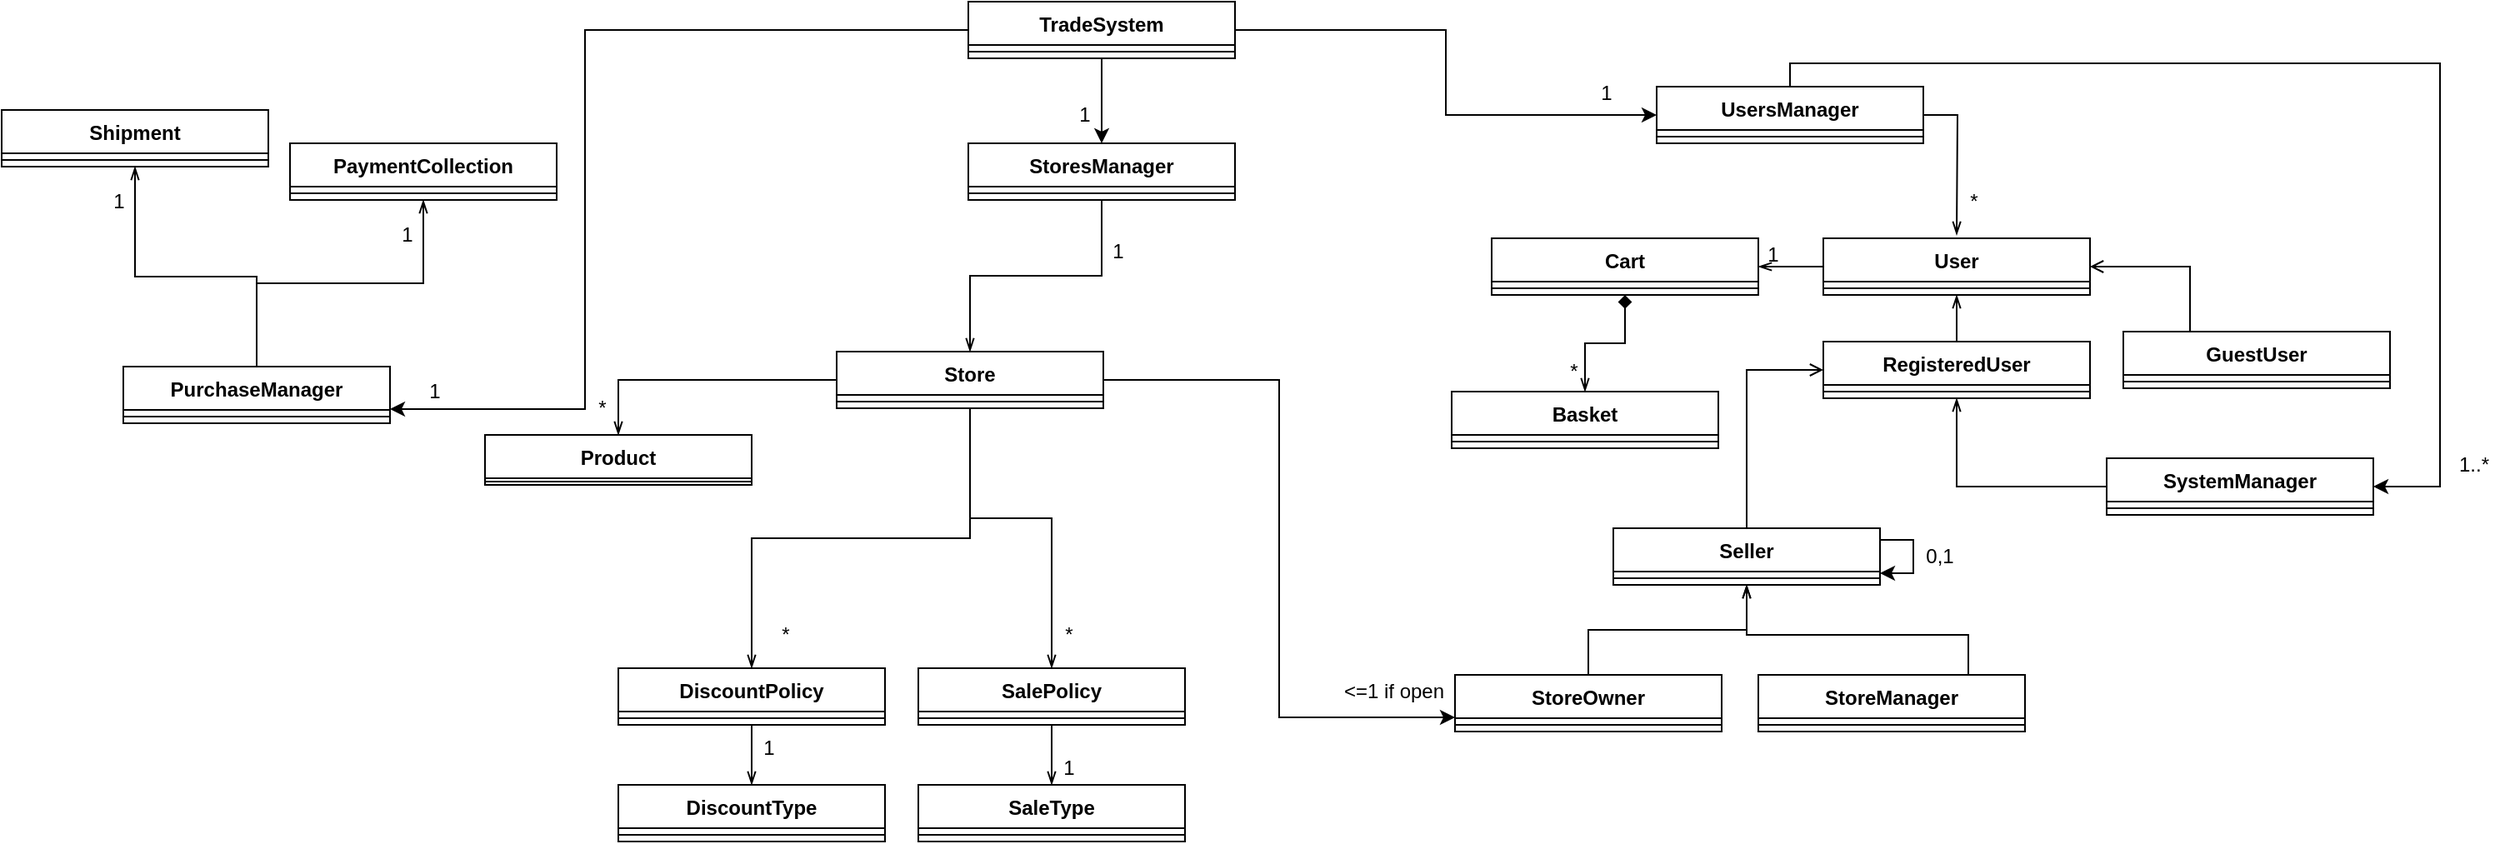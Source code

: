 <mxfile version="12.8.9" type="google" pages="2"><diagram id="yULxG1naRKA5_CnkjLKw" name="Page-2"><mxGraphModel dx="1038" dy="553" grid="1" gridSize="10" guides="1" tooltips="1" connect="1" arrows="1" fold="1" page="1" pageScale="1" pageWidth="827" pageHeight="1169" math="0" shadow="0"><root><mxCell id="7bb5pa1rAaQVlxncGZlh-0"/><mxCell id="7bb5pa1rAaQVlxncGZlh-1" parent="7bb5pa1rAaQVlxncGZlh-0"/><mxCell id="OnKnC3MgNHMmZXAnB0yc-1" style="edgeStyle=orthogonalEdgeStyle;rounded=0;orthogonalLoop=1;jettySize=auto;html=1;exitX=0.5;exitY=0;exitDx=0;exitDy=0;entryX=0.5;entryY=1;entryDx=0;entryDy=0;endArrow=openThin;endFill=0;" parent="7bb5pa1rAaQVlxncGZlh-1" source="OnKnC3MgNHMmZXAnB0yc-22" target="OnKnC3MgNHMmZXAnB0yc-24" edge="1"><mxGeometry relative="1" as="geometry"/></mxCell><mxCell id="OnKnC3MgNHMmZXAnB0yc-2" style="edgeStyle=orthogonalEdgeStyle;rounded=0;orthogonalLoop=1;jettySize=auto;html=1;endArrow=openThin;endFill=0;strokeColor=#000000;" parent="7bb5pa1rAaQVlxncGZlh-1" source="OnKnC3MgNHMmZXAnB0yc-24" target="OnKnC3MgNHMmZXAnB0yc-38" edge="1"><mxGeometry relative="1" as="geometry"/></mxCell><mxCell id="OnKnC3MgNHMmZXAnB0yc-3" style="edgeStyle=orthogonalEdgeStyle;rounded=0;orthogonalLoop=1;jettySize=auto;html=1;endArrow=open;endFill=0;strokeColor=#000000;entryX=1;entryY=0.5;entryDx=0;entryDy=0;" parent="7bb5pa1rAaQVlxncGZlh-1" source="OnKnC3MgNHMmZXAnB0yc-36" target="OnKnC3MgNHMmZXAnB0yc-24" edge="1"><mxGeometry relative="1" as="geometry"><mxPoint x="1343" y="190" as="targetPoint"/><Array as="points"><mxPoint x="1323" y="189"/></Array></mxGeometry></mxCell><mxCell id="OnKnC3MgNHMmZXAnB0yc-4" style="edgeStyle=orthogonalEdgeStyle;rounded=0;orthogonalLoop=1;jettySize=auto;html=1;endArrow=openThin;endFill=0;entryX=0.5;entryY=1;entryDx=0;entryDy=0;" parent="7bb5pa1rAaQVlxncGZlh-1" source="OnKnC3MgNHMmZXAnB0yc-26" target="OnKnC3MgNHMmZXAnB0yc-22" edge="1"><mxGeometry relative="1" as="geometry"><mxPoint x="993" y="270" as="sourcePoint"/><mxPoint x="993" y="212" as="targetPoint"/></mxGeometry></mxCell><mxCell id="OnKnC3MgNHMmZXAnB0yc-5" style="edgeStyle=orthogonalEdgeStyle;rounded=0;orthogonalLoop=1;jettySize=auto;html=1;entryX=1;entryY=0.5;entryDx=0;entryDy=0;endArrow=blockThin;endFill=0;strokeColor=#FFFFFF;" parent="7bb5pa1rAaQVlxncGZlh-1" source="OnKnC3MgNHMmZXAnB0yc-30" target="OnKnC3MgNHMmZXAnB0yc-42" edge="1"><mxGeometry relative="1" as="geometry"/></mxCell><mxCell id="OnKnC3MgNHMmZXAnB0yc-7" style="edgeStyle=orthogonalEdgeStyle;rounded=0;orthogonalLoop=1;jettySize=auto;html=1;endArrow=openThin;endFill=0;strokeColor=#000000;exitX=0.5;exitY=1;exitDx=0;exitDy=0;" parent="7bb5pa1rAaQVlxncGZlh-1" source="OnKnC3MgNHMmZXAnB0yc-42" target="OnKnC3MgNHMmZXAnB0yc-48" edge="1"><mxGeometry relative="1" as="geometry"/></mxCell><mxCell id="OnKnC3MgNHMmZXAnB0yc-8" style="edgeStyle=orthogonalEdgeStyle;rounded=0;orthogonalLoop=1;jettySize=auto;html=1;entryX=0;entryY=0.5;entryDx=0;entryDy=0;endArrow=open;endFill=0;strokeColor=#000000;" parent="7bb5pa1rAaQVlxncGZlh-1" source="OnKnC3MgNHMmZXAnB0yc-30" target="OnKnC3MgNHMmZXAnB0yc-22" edge="1"><mxGeometry relative="1" as="geometry"/></mxCell><mxCell id="OnKnC3MgNHMmZXAnB0yc-11" value="" style="edgeStyle=orthogonalEdgeStyle;rounded=0;orthogonalLoop=1;jettySize=auto;html=1;endArrow=openThin;endFill=0;strokeColor=#000000;startArrow=diamond;startFill=1;" parent="7bb5pa1rAaQVlxncGZlh-1" source="OnKnC3MgNHMmZXAnB0yc-38" target="OnKnC3MgNHMmZXAnB0yc-40" edge="1"><mxGeometry relative="1" as="geometry"/></mxCell><mxCell id="OnKnC3MgNHMmZXAnB0yc-14" style="edgeStyle=orthogonalEdgeStyle;rounded=0;orthogonalLoop=1;jettySize=auto;html=1;startArrow=none;startFill=0;endArrow=openThin;endFill=0;strokeColor=#000000;" parent="7bb5pa1rAaQVlxncGZlh-1" source="OnKnC3MgNHMmZXAnB0yc-42" target="OnKnC3MgNHMmZXAnB0yc-46" edge="1"><mxGeometry relative="1" as="geometry"><mxPoint x="401" y="274" as="sourcePoint"/></mxGeometry></mxCell><mxCell id="OnKnC3MgNHMmZXAnB0yc-15" style="edgeStyle=orthogonalEdgeStyle;rounded=0;orthogonalLoop=1;jettySize=auto;html=1;startArrow=none;startFill=0;endArrow=openThin;endFill=0;strokeColor=#000000;entryX=0.5;entryY=0;entryDx=0;entryDy=0;" parent="7bb5pa1rAaQVlxncGZlh-1" source="OnKnC3MgNHMmZXAnB0yc-42" target="OnKnC3MgNHMmZXAnB0yc-50" edge="1"><mxGeometry relative="1" as="geometry"><Array as="points"><mxPoint x="591" y="340"/><mxPoint x="640" y="340"/></Array></mxGeometry></mxCell><mxCell id="OnKnC3MgNHMmZXAnB0yc-16" style="edgeStyle=orthogonalEdgeStyle;rounded=0;orthogonalLoop=1;jettySize=auto;html=1;startArrow=none;startFill=0;endArrow=openThin;endFill=0;strokeColor=#000000;" parent="7bb5pa1rAaQVlxncGZlh-1" source="OnKnC3MgNHMmZXAnB0yc-48" target="OnKnC3MgNHMmZXAnB0yc-52" edge="1"><mxGeometry relative="1" as="geometry"/></mxCell><mxCell id="OnKnC3MgNHMmZXAnB0yc-17" style="edgeStyle=orthogonalEdgeStyle;rounded=0;orthogonalLoop=1;jettySize=auto;html=1;startArrow=none;startFill=0;endArrow=openThin;endFill=0;strokeColor=#000000;" parent="7bb5pa1rAaQVlxncGZlh-1" source="OnKnC3MgNHMmZXAnB0yc-50" target="OnKnC3MgNHMmZXAnB0yc-54" edge="1"><mxGeometry relative="1" as="geometry"/></mxCell><mxCell id="OnKnC3MgNHMmZXAnB0yc-18" style="edgeStyle=orthogonalEdgeStyle;rounded=0;orthogonalLoop=1;jettySize=auto;html=1;entryX=0.5;entryY=1;entryDx=0;entryDy=0;startArrow=none;startFill=0;endArrow=openThin;endFill=0;strokeColor=#000000;" parent="7bb5pa1rAaQVlxncGZlh-1" source="OnKnC3MgNHMmZXAnB0yc-56" target="OnKnC3MgNHMmZXAnB0yc-60" edge="1"><mxGeometry relative="1" as="geometry"><Array as="points"><mxPoint x="163" y="195"/><mxPoint x="90" y="195"/></Array></mxGeometry></mxCell><mxCell id="OnKnC3MgNHMmZXAnB0yc-19" style="edgeStyle=orthogonalEdgeStyle;rounded=0;orthogonalLoop=1;jettySize=auto;html=1;entryX=0.5;entryY=1;entryDx=0;entryDy=0;startArrow=none;startFill=0;endArrow=openThin;endFill=0;strokeColor=#000000;" parent="7bb5pa1rAaQVlxncGZlh-1" source="OnKnC3MgNHMmZXAnB0yc-56" target="OnKnC3MgNHMmZXAnB0yc-28" edge="1"><mxGeometry relative="1" as="geometry"/></mxCell><mxCell id="OnKnC3MgNHMmZXAnB0yc-67" style="edgeStyle=orthogonalEdgeStyle;rounded=0;orthogonalLoop=1;jettySize=auto;html=1;endArrow=openThin;endFill=0;" parent="7bb5pa1rAaQVlxncGZlh-1" source="OnKnC3MgNHMmZXAnB0yc-32" target="OnKnC3MgNHMmZXAnB0yc-30" edge="1"><mxGeometry relative="1" as="geometry"/></mxCell><mxCell id="OnKnC3MgNHMmZXAnB0yc-68" style="edgeStyle=orthogonalEdgeStyle;rounded=0;orthogonalLoop=1;jettySize=auto;html=1;entryX=0.5;entryY=1;entryDx=0;entryDy=0;endArrow=openThin;endFill=0;exitX=0.75;exitY=0;exitDx=0;exitDy=0;" parent="7bb5pa1rAaQVlxncGZlh-1" source="OnKnC3MgNHMmZXAnB0yc-34" edge="1"><mxGeometry relative="1" as="geometry"><Array as="points"><mxPoint x="1190" y="434"/><mxPoint x="1190" y="410"/><mxPoint x="1057" y="410"/></Array><mxPoint x="1243" y="434" as="sourcePoint"/><mxPoint x="1057" y="380.0" as="targetPoint"/></mxGeometry></mxCell><mxCell id="OnKnC3MgNHMmZXAnB0yc-72" style="edgeStyle=orthogonalEdgeStyle;rounded=0;orthogonalLoop=1;jettySize=auto;html=1;endArrow=openThin;endFill=0;" parent="7bb5pa1rAaQVlxncGZlh-1" source="OnKnC3MgNHMmZXAnB0yc-20" edge="1"><mxGeometry relative="1" as="geometry"><mxPoint x="1183" y="170" as="targetPoint"/></mxGeometry></mxCell><mxCell id="zZwlknp0KHmYOkVlLYFU-12" style="edgeStyle=orthogonalEdgeStyle;rounded=0;orthogonalLoop=1;jettySize=auto;html=1;entryX=1;entryY=0.5;entryDx=0;entryDy=0;" parent="7bb5pa1rAaQVlxncGZlh-1" source="OnKnC3MgNHMmZXAnB0yc-20" target="OnKnC3MgNHMmZXAnB0yc-26" edge="1"><mxGeometry relative="1" as="geometry"><Array as="points"><mxPoint x="1473" y="67"/><mxPoint x="1473" y="321"/></Array></mxGeometry></mxCell><mxCell id="OnKnC3MgNHMmZXAnB0yc-73" style="edgeStyle=orthogonalEdgeStyle;rounded=0;orthogonalLoop=1;jettySize=auto;html=1;entryX=0.5;entryY=0;entryDx=0;entryDy=0;endArrow=openThin;endFill=0;" parent="7bb5pa1rAaQVlxncGZlh-1" source="OnKnC3MgNHMmZXAnB0yc-70" target="OnKnC3MgNHMmZXAnB0yc-42" edge="1"><mxGeometry relative="1" as="geometry"/></mxCell><mxCell id="KzHQ2U0Fod04E70x-DRA-0" style="edgeStyle=orthogonalEdgeStyle;rounded=0;orthogonalLoop=1;jettySize=auto;html=1;entryX=0;entryY=0.75;entryDx=0;entryDy=0;" parent="7bb5pa1rAaQVlxncGZlh-1" source="OnKnC3MgNHMmZXAnB0yc-42" target="OnKnC3MgNHMmZXAnB0yc-32" edge="1"><mxGeometry relative="1" as="geometry"/></mxCell><mxCell id="OnKnC3MgNHMmZXAnB0yc-42" value="Store" style="swimlane;fontStyle=1;align=center;verticalAlign=top;childLayout=stackLayout;horizontal=1;startSize=26;horizontalStack=0;resizeParent=1;resizeParentMax=0;resizeLast=0;collapsible=1;marginBottom=0;" parent="7bb5pa1rAaQVlxncGZlh-1" vertex="1"><mxGeometry x="511" y="240" width="160" height="34" as="geometry"/></mxCell><mxCell id="OnKnC3MgNHMmZXAnB0yc-43" value="" style="line;strokeWidth=1;fillColor=none;align=left;verticalAlign=middle;spacingTop=-1;spacingLeft=3;spacingRight=3;rotatable=0;labelPosition=right;points=[];portConstraint=eastwest;" parent="OnKnC3MgNHMmZXAnB0yc-42" vertex="1"><mxGeometry y="26" width="160" height="8" as="geometry"/></mxCell><mxCell id="OnKnC3MgNHMmZXAnB0yc-48" value="DiscountPolicy" style="swimlane;fontStyle=1;align=center;verticalAlign=top;childLayout=stackLayout;horizontal=1;startSize=26;horizontalStack=0;resizeParent=1;resizeParentMax=0;resizeLast=0;collapsible=1;marginBottom=0;" parent="7bb5pa1rAaQVlxncGZlh-1" vertex="1"><mxGeometry x="380" y="430" width="160" height="34" as="geometry"/></mxCell><mxCell id="OnKnC3MgNHMmZXAnB0yc-49" value="" style="line;strokeWidth=1;fillColor=none;align=left;verticalAlign=middle;spacingTop=-1;spacingLeft=3;spacingRight=3;rotatable=0;labelPosition=right;points=[];portConstraint=eastwest;" parent="OnKnC3MgNHMmZXAnB0yc-48" vertex="1"><mxGeometry y="26" width="160" height="8" as="geometry"/></mxCell><mxCell id="OnKnC3MgNHMmZXAnB0yc-50" value="SalePolicy" style="swimlane;fontStyle=1;align=center;verticalAlign=top;childLayout=stackLayout;horizontal=1;startSize=26;horizontalStack=0;resizeParent=1;resizeParentMax=0;resizeLast=0;collapsible=1;marginBottom=0;" parent="7bb5pa1rAaQVlxncGZlh-1" vertex="1"><mxGeometry x="560" y="430" width="160" height="34" as="geometry"/></mxCell><mxCell id="OnKnC3MgNHMmZXAnB0yc-51" value="" style="line;strokeWidth=1;fillColor=none;align=left;verticalAlign=middle;spacingTop=-1;spacingLeft=3;spacingRight=3;rotatable=0;labelPosition=right;points=[];portConstraint=eastwest;" parent="OnKnC3MgNHMmZXAnB0yc-50" vertex="1"><mxGeometry y="26" width="160" height="8" as="geometry"/></mxCell><mxCell id="OnKnC3MgNHMmZXAnB0yc-56" value="PurchaseManager" style="swimlane;fontStyle=1;align=center;verticalAlign=top;childLayout=stackLayout;horizontal=1;startSize=26;horizontalStack=0;resizeParent=1;resizeParentMax=0;resizeLast=0;collapsible=1;marginBottom=0;" parent="7bb5pa1rAaQVlxncGZlh-1" vertex="1"><mxGeometry x="83" y="249" width="160" height="34" as="geometry"/></mxCell><mxCell id="OnKnC3MgNHMmZXAnB0yc-57" value="" style="line;strokeWidth=1;fillColor=none;align=left;verticalAlign=middle;spacingTop=-1;spacingLeft=3;spacingRight=3;rotatable=0;labelPosition=right;points=[];portConstraint=eastwest;" parent="OnKnC3MgNHMmZXAnB0yc-56" vertex="1"><mxGeometry y="26" width="160" height="8" as="geometry"/></mxCell><mxCell id="OnKnC3MgNHMmZXAnB0yc-60" value="Shipment" style="swimlane;fontStyle=1;align=center;verticalAlign=top;childLayout=stackLayout;horizontal=1;startSize=26;horizontalStack=0;resizeParent=1;resizeParentMax=0;resizeLast=0;collapsible=1;marginBottom=0;" parent="7bb5pa1rAaQVlxncGZlh-1" vertex="1"><mxGeometry x="10" y="95" width="160" height="34" as="geometry"/></mxCell><mxCell id="OnKnC3MgNHMmZXAnB0yc-61" value="" style="line;strokeWidth=1;fillColor=none;align=left;verticalAlign=middle;spacingTop=-1;spacingLeft=3;spacingRight=3;rotatable=0;labelPosition=right;points=[];portConstraint=eastwest;" parent="OnKnC3MgNHMmZXAnB0yc-60" vertex="1"><mxGeometry y="26" width="160" height="8" as="geometry"/></mxCell><mxCell id="OnKnC3MgNHMmZXAnB0yc-28" value="PaymentCollection" style="swimlane;fontStyle=1;align=center;verticalAlign=top;childLayout=stackLayout;horizontal=1;startSize=26;horizontalStack=0;resizeParent=1;resizeParentMax=0;resizeLast=0;collapsible=1;marginBottom=0;" parent="7bb5pa1rAaQVlxncGZlh-1" vertex="1"><mxGeometry x="183" y="115" width="160" height="34" as="geometry"/></mxCell><mxCell id="OnKnC3MgNHMmZXAnB0yc-29" value="" style="line;strokeWidth=1;fillColor=none;align=left;verticalAlign=middle;spacingTop=-1;spacingLeft=3;spacingRight=3;rotatable=0;labelPosition=right;points=[];portConstraint=eastwest;" parent="OnKnC3MgNHMmZXAnB0yc-28" vertex="1"><mxGeometry y="26" width="160" height="8" as="geometry"/></mxCell><mxCell id="zZwlknp0KHmYOkVlLYFU-1" value="1" style="text;html=1;strokeColor=none;fillColor=none;align=center;verticalAlign=middle;whiteSpace=wrap;rounded=0;" parent="7bb5pa1rAaQVlxncGZlh-1" vertex="1"><mxGeometry x="1053" y="172" width="40" height="20" as="geometry"/></mxCell><mxCell id="zZwlknp0KHmYOkVlLYFU-2" value="*" style="text;html=1;align=center;verticalAlign=middle;resizable=0;points=[];autosize=1;" parent="7bb5pa1rAaQVlxncGZlh-1" vertex="1"><mxGeometry x="943" y="242" width="20" height="20" as="geometry"/></mxCell><mxCell id="zZwlknp0KHmYOkVlLYFU-3" value="*" style="text;html=1;align=center;verticalAlign=middle;resizable=0;points=[];autosize=1;" parent="7bb5pa1rAaQVlxncGZlh-1" vertex="1"><mxGeometry x="1183" y="140" width="20" height="20" as="geometry"/></mxCell><mxCell id="OnKnC3MgNHMmZXAnB0yc-46" value="Product" style="swimlane;fontStyle=1;align=center;verticalAlign=top;childLayout=stackLayout;horizontal=1;startSize=26;horizontalStack=0;resizeParent=1;resizeParentMax=0;resizeLast=0;collapsible=1;marginBottom=0;" parent="7bb5pa1rAaQVlxncGZlh-1" vertex="1"><mxGeometry x="300" y="290" width="160" height="30" as="geometry"/></mxCell><mxCell id="OnKnC3MgNHMmZXAnB0yc-47" value="" style="line;strokeWidth=1;fillColor=none;align=left;verticalAlign=middle;spacingTop=-1;spacingLeft=3;spacingRight=3;rotatable=0;labelPosition=right;points=[];portConstraint=eastwest;" parent="OnKnC3MgNHMmZXAnB0yc-46" vertex="1"><mxGeometry y="26" width="160" height="4" as="geometry"/></mxCell><mxCell id="zZwlknp0KHmYOkVlLYFU-4" value="*" style="text;html=1;align=center;verticalAlign=middle;resizable=0;points=[];autosize=1;" parent="7bb5pa1rAaQVlxncGZlh-1" vertex="1"><mxGeometry x="360" y="264" width="20" height="20" as="geometry"/></mxCell><mxCell id="zZwlknp0KHmYOkVlLYFU-5" value="*" style="text;html=1;align=center;verticalAlign=middle;resizable=0;points=[];autosize=1;" parent="7bb5pa1rAaQVlxncGZlh-1" vertex="1"><mxGeometry x="470" y="400" width="20" height="20" as="geometry"/></mxCell><mxCell id="zZwlknp0KHmYOkVlLYFU-6" value="*" style="text;html=1;align=center;verticalAlign=middle;resizable=0;points=[];autosize=1;" parent="7bb5pa1rAaQVlxncGZlh-1" vertex="1"><mxGeometry x="640" y="400" width="20" height="20" as="geometry"/></mxCell><mxCell id="zZwlknp0KHmYOkVlLYFU-7" value="1" style="text;html=1;align=center;verticalAlign=middle;resizable=0;points=[];autosize=1;" parent="7bb5pa1rAaQVlxncGZlh-1" vertex="1"><mxGeometry x="640" y="480" width="20" height="20" as="geometry"/></mxCell><mxCell id="OnKnC3MgNHMmZXAnB0yc-54" value="SaleType" style="swimlane;fontStyle=1;align=center;verticalAlign=top;childLayout=stackLayout;horizontal=1;startSize=26;horizontalStack=0;resizeParent=1;resizeParentMax=0;resizeLast=0;collapsible=1;marginBottom=0;" parent="7bb5pa1rAaQVlxncGZlh-1" vertex="1"><mxGeometry x="560" y="500" width="160" height="34" as="geometry"/></mxCell><mxCell id="OnKnC3MgNHMmZXAnB0yc-55" value="" style="line;strokeWidth=1;fillColor=none;align=left;verticalAlign=middle;spacingTop=-1;spacingLeft=3;spacingRight=3;rotatable=0;labelPosition=right;points=[];portConstraint=eastwest;" parent="OnKnC3MgNHMmZXAnB0yc-54" vertex="1"><mxGeometry y="26" width="160" height="8" as="geometry"/></mxCell><mxCell id="OnKnC3MgNHMmZXAnB0yc-52" value="DiscountType" style="swimlane;fontStyle=1;align=center;verticalAlign=top;childLayout=stackLayout;horizontal=1;startSize=26;horizontalStack=0;resizeParent=1;resizeParentMax=0;resizeLast=0;collapsible=1;marginBottom=0;" parent="7bb5pa1rAaQVlxncGZlh-1" vertex="1"><mxGeometry x="380" y="500" width="160" height="34" as="geometry"/></mxCell><mxCell id="OnKnC3MgNHMmZXAnB0yc-53" value="" style="line;strokeWidth=1;fillColor=none;align=left;verticalAlign=middle;spacingTop=-1;spacingLeft=3;spacingRight=3;rotatable=0;labelPosition=right;points=[];portConstraint=eastwest;" parent="OnKnC3MgNHMmZXAnB0yc-52" vertex="1"><mxGeometry y="26" width="160" height="8" as="geometry"/></mxCell><mxCell id="zZwlknp0KHmYOkVlLYFU-8" value="1" style="text;html=1;align=center;verticalAlign=middle;resizable=0;points=[];autosize=1;" parent="7bb5pa1rAaQVlxncGZlh-1" vertex="1"><mxGeometry x="460" y="468" width="20" height="20" as="geometry"/></mxCell><mxCell id="zZwlknp0KHmYOkVlLYFU-9" value="1" style="text;html=1;align=center;verticalAlign=middle;resizable=0;points=[];autosize=1;" parent="7bb5pa1rAaQVlxncGZlh-1" vertex="1"><mxGeometry x="70" y="140" width="20" height="20" as="geometry"/></mxCell><mxCell id="zZwlknp0KHmYOkVlLYFU-11" value="1" style="text;html=1;align=center;verticalAlign=middle;resizable=0;points=[];autosize=1;" parent="7bb5pa1rAaQVlxncGZlh-1" vertex="1"><mxGeometry x="243" y="160" width="20" height="20" as="geometry"/></mxCell><mxCell id="6l_zB3wGGfT8WSQex-3f-1" value="1..*" style="text;html=1;align=center;verticalAlign=middle;resizable=0;points=[];autosize=1;" parent="7bb5pa1rAaQVlxncGZlh-1" vertex="1"><mxGeometry x="1478" y="298" width="30" height="20" as="geometry"/></mxCell><mxCell id="D3IkvTQ4rzpaIxSf0myw-1" value="&amp;lt;=1 if open" style="text;html=1;align=center;verticalAlign=middle;resizable=0;points=[];autosize=1;" parent="7bb5pa1rAaQVlxncGZlh-1" vertex="1"><mxGeometry x="810" y="434" width="70" height="20" as="geometry"/></mxCell><mxCell id="D3IkvTQ4rzpaIxSf0myw-3" value="0,1" style="text;html=1;strokeColor=none;fillColor=none;align=center;verticalAlign=middle;whiteSpace=wrap;rounded=0;" parent="7bb5pa1rAaQVlxncGZlh-1" vertex="1"><mxGeometry x="1153" y="353" width="40" height="20" as="geometry"/></mxCell><mxCell id="D3IkvTQ4rzpaIxSf0myw-4" style="edgeStyle=orthogonalEdgeStyle;rounded=0;orthogonalLoop=1;jettySize=auto;html=1;" parent="7bb5pa1rAaQVlxncGZlh-1" source="OnKnC3MgNHMmZXAnB0yc-30" target="OnKnC3MgNHMmZXAnB0yc-30" edge="1"><mxGeometry relative="1" as="geometry"/></mxCell><mxCell id="-sH5TbX2IHM9veg5wJlB-2" style="edgeStyle=orthogonalEdgeStyle;rounded=0;orthogonalLoop=1;jettySize=auto;html=1;" parent="7bb5pa1rAaQVlxncGZlh-1" source="-sH5TbX2IHM9veg5wJlB-1" target="OnKnC3MgNHMmZXAnB0yc-70" edge="1"><mxGeometry relative="1" as="geometry"><Array as="points"><mxPoint x="670" y="80"/><mxPoint x="670" y="80"/></Array></mxGeometry></mxCell><mxCell id="-sH5TbX2IHM9veg5wJlB-3" style="edgeStyle=orthogonalEdgeStyle;rounded=0;orthogonalLoop=1;jettySize=auto;html=1;entryX=0;entryY=0.5;entryDx=0;entryDy=0;" parent="7bb5pa1rAaQVlxncGZlh-1" source="-sH5TbX2IHM9veg5wJlB-0" target="OnKnC3MgNHMmZXAnB0yc-20" edge="1"><mxGeometry relative="1" as="geometry"/></mxCell><mxCell id="-sH5TbX2IHM9veg5wJlB-4" style="edgeStyle=orthogonalEdgeStyle;rounded=0;orthogonalLoop=1;jettySize=auto;html=1;entryX=1;entryY=0.75;entryDx=0;entryDy=0;" parent="7bb5pa1rAaQVlxncGZlh-1" source="-sH5TbX2IHM9veg5wJlB-0" target="OnKnC3MgNHMmZXAnB0yc-56" edge="1"><mxGeometry relative="1" as="geometry"><Array as="points"><mxPoint x="360" y="47"/><mxPoint x="360" y="275"/></Array></mxGeometry></mxCell><mxCell id="-sH5TbX2IHM9veg5wJlB-0" value="TradeSystem" style="swimlane;fontStyle=1;align=center;verticalAlign=top;childLayout=stackLayout;horizontal=1;startSize=26;horizontalStack=0;resizeParent=1;resizeParentMax=0;resizeLast=0;collapsible=1;marginBottom=0;" parent="7bb5pa1rAaQVlxncGZlh-1" vertex="1"><mxGeometry x="590" y="30" width="160" height="34" as="geometry"/></mxCell><mxCell id="-sH5TbX2IHM9veg5wJlB-1" value="" style="line;strokeWidth=1;fillColor=none;align=left;verticalAlign=middle;spacingTop=-1;spacingLeft=3;spacingRight=3;rotatable=0;labelPosition=right;points=[];portConstraint=eastwest;" parent="-sH5TbX2IHM9veg5wJlB-0" vertex="1"><mxGeometry y="26" width="160" height="8" as="geometry"/></mxCell><mxCell id="tsjEeDPMF25c3IqJRltZ-0" value="1" style="text;html=1;strokeColor=none;fillColor=none;align=center;verticalAlign=middle;whiteSpace=wrap;rounded=0;" parent="7bb5pa1rAaQVlxncGZlh-1" vertex="1"><mxGeometry x="953" y="75" width="40" height="20" as="geometry"/></mxCell><mxCell id="tsjEeDPMF25c3IqJRltZ-1" value="1" style="text;html=1;strokeColor=none;fillColor=none;align=center;verticalAlign=middle;whiteSpace=wrap;rounded=0;" parent="7bb5pa1rAaQVlxncGZlh-1" vertex="1"><mxGeometry x="640" y="88" width="40" height="20" as="geometry"/></mxCell><mxCell id="E7kiut_rmLNQne21D-SZ-0" value="1" style="text;html=1;strokeColor=none;fillColor=none;align=center;verticalAlign=middle;whiteSpace=wrap;rounded=0;" parent="7bb5pa1rAaQVlxncGZlh-1" vertex="1"><mxGeometry x="660" y="170" width="40" height="20" as="geometry"/></mxCell><mxCell id="tsjEeDPMF25c3IqJRltZ-3" value="1" style="text;html=1;strokeColor=none;fillColor=none;align=center;verticalAlign=middle;whiteSpace=wrap;rounded=0;" parent="7bb5pa1rAaQVlxncGZlh-1" vertex="1"><mxGeometry x="250" y="254" width="40" height="20" as="geometry"/></mxCell><mxCell id="OnKnC3MgNHMmZXAnB0yc-70" value="StoresManager" style="swimlane;fontStyle=1;align=center;verticalAlign=top;childLayout=stackLayout;horizontal=1;startSize=26;horizontalStack=0;resizeParent=1;resizeParentMax=0;resizeLast=0;collapsible=1;marginBottom=0;" parent="7bb5pa1rAaQVlxncGZlh-1" vertex="1"><mxGeometry x="590" y="115" width="160" height="34" as="geometry"/></mxCell><mxCell id="OnKnC3MgNHMmZXAnB0yc-71" value="" style="line;strokeWidth=1;fillColor=none;align=left;verticalAlign=middle;spacingTop=-1;spacingLeft=3;spacingRight=3;rotatable=0;labelPosition=right;points=[];portConstraint=eastwest;" parent="OnKnC3MgNHMmZXAnB0yc-70" vertex="1"><mxGeometry y="26" width="160" height="8" as="geometry"/></mxCell><mxCell id="OnKnC3MgNHMmZXAnB0yc-22" value="RegisteredUser" style="swimlane;fontStyle=1;align=center;verticalAlign=top;childLayout=stackLayout;horizontal=1;startSize=26;horizontalStack=0;resizeParent=1;resizeParentMax=0;resizeLast=0;collapsible=1;marginBottom=0;" parent="7bb5pa1rAaQVlxncGZlh-1" vertex="1"><mxGeometry x="1103" y="234" width="160" height="34" as="geometry"/></mxCell><mxCell id="OnKnC3MgNHMmZXAnB0yc-23" value="" style="line;strokeWidth=1;fillColor=none;align=left;verticalAlign=middle;spacingTop=-1;spacingLeft=3;spacingRight=3;rotatable=0;labelPosition=right;points=[];portConstraint=eastwest;" parent="OnKnC3MgNHMmZXAnB0yc-22" vertex="1"><mxGeometry y="26" width="160" height="8" as="geometry"/></mxCell><mxCell id="OnKnC3MgNHMmZXAnB0yc-24" value="User" style="swimlane;fontStyle=1;align=center;verticalAlign=top;childLayout=stackLayout;horizontal=1;startSize=26;horizontalStack=0;resizeParent=1;resizeParentMax=0;resizeLast=0;collapsible=1;marginBottom=0;" parent="7bb5pa1rAaQVlxncGZlh-1" vertex="1"><mxGeometry x="1103" y="172" width="160" height="34" as="geometry"/></mxCell><mxCell id="OnKnC3MgNHMmZXAnB0yc-25" value="" style="line;strokeWidth=1;fillColor=none;align=left;verticalAlign=middle;spacingTop=-1;spacingLeft=3;spacingRight=3;rotatable=0;labelPosition=right;points=[];portConstraint=eastwest;" parent="OnKnC3MgNHMmZXAnB0yc-24" vertex="1"><mxGeometry y="26" width="160" height="8" as="geometry"/></mxCell><mxCell id="OnKnC3MgNHMmZXAnB0yc-32" value="StoreOwner" style="swimlane;fontStyle=1;align=center;verticalAlign=top;childLayout=stackLayout;horizontal=1;startSize=26;horizontalStack=0;resizeParent=1;resizeParentMax=0;resizeLast=0;collapsible=1;marginBottom=0;" parent="7bb5pa1rAaQVlxncGZlh-1" vertex="1"><mxGeometry x="882" y="434" width="160" height="34" as="geometry"/></mxCell><mxCell id="OnKnC3MgNHMmZXAnB0yc-33" value="" style="line;strokeWidth=1;fillColor=none;align=left;verticalAlign=middle;spacingTop=-1;spacingLeft=3;spacingRight=3;rotatable=0;labelPosition=right;points=[];portConstraint=eastwest;" parent="OnKnC3MgNHMmZXAnB0yc-32" vertex="1"><mxGeometry y="26" width="160" height="8" as="geometry"/></mxCell><mxCell id="OnKnC3MgNHMmZXAnB0yc-36" value="GuestUser" style="swimlane;fontStyle=1;align=center;verticalAlign=top;childLayout=stackLayout;horizontal=1;startSize=26;horizontalStack=0;resizeParent=1;resizeParentMax=0;resizeLast=0;collapsible=1;marginBottom=0;" parent="7bb5pa1rAaQVlxncGZlh-1" vertex="1"><mxGeometry x="1283" y="228" width="160" height="34" as="geometry"/></mxCell><mxCell id="OnKnC3MgNHMmZXAnB0yc-37" value="" style="line;strokeWidth=1;fillColor=none;align=left;verticalAlign=middle;spacingTop=-1;spacingLeft=3;spacingRight=3;rotatable=0;labelPosition=right;points=[];portConstraint=eastwest;" parent="OnKnC3MgNHMmZXAnB0yc-36" vertex="1"><mxGeometry y="26" width="160" height="8" as="geometry"/></mxCell><mxCell id="OnKnC3MgNHMmZXAnB0yc-26" value="SystemManager" style="swimlane;fontStyle=1;align=center;verticalAlign=top;childLayout=stackLayout;horizontal=1;startSize=26;horizontalStack=0;resizeParent=1;resizeParentMax=0;resizeLast=0;collapsible=1;marginBottom=0;" parent="7bb5pa1rAaQVlxncGZlh-1" vertex="1"><mxGeometry x="1273" y="304" width="160" height="34" as="geometry"/></mxCell><mxCell id="OnKnC3MgNHMmZXAnB0yc-27" value="" style="line;strokeWidth=1;fillColor=none;align=left;verticalAlign=middle;spacingTop=-1;spacingLeft=3;spacingRight=3;rotatable=0;labelPosition=right;points=[];portConstraint=eastwest;" parent="OnKnC3MgNHMmZXAnB0yc-26" vertex="1"><mxGeometry y="26" width="160" height="8" as="geometry"/></mxCell><mxCell id="OnKnC3MgNHMmZXAnB0yc-30" value="Seller" style="swimlane;fontStyle=1;align=center;verticalAlign=top;childLayout=stackLayout;horizontal=1;startSize=26;horizontalStack=0;resizeParent=1;resizeParentMax=0;resizeLast=0;collapsible=1;marginBottom=0;" parent="7bb5pa1rAaQVlxncGZlh-1" vertex="1"><mxGeometry x="977" y="346" width="160" height="34" as="geometry"/></mxCell><mxCell id="OnKnC3MgNHMmZXAnB0yc-31" value="" style="line;strokeWidth=1;fillColor=none;align=left;verticalAlign=middle;spacingTop=-1;spacingLeft=3;spacingRight=3;rotatable=0;labelPosition=right;points=[];portConstraint=eastwest;" parent="OnKnC3MgNHMmZXAnB0yc-30" vertex="1"><mxGeometry y="26" width="160" height="8" as="geometry"/></mxCell><mxCell id="OnKnC3MgNHMmZXAnB0yc-38" value="Cart" style="swimlane;fontStyle=1;align=center;verticalAlign=top;childLayout=stackLayout;horizontal=1;startSize=26;horizontalStack=0;resizeParent=1;resizeParentMax=0;resizeLast=0;collapsible=1;marginBottom=0;" parent="7bb5pa1rAaQVlxncGZlh-1" vertex="1"><mxGeometry x="904" y="172" width="160" height="34" as="geometry"/></mxCell><mxCell id="OnKnC3MgNHMmZXAnB0yc-39" value="" style="line;strokeWidth=1;fillColor=none;align=left;verticalAlign=middle;spacingTop=-1;spacingLeft=3;spacingRight=3;rotatable=0;labelPosition=right;points=[];portConstraint=eastwest;" parent="OnKnC3MgNHMmZXAnB0yc-38" vertex="1"><mxGeometry y="26" width="160" height="8" as="geometry"/></mxCell><mxCell id="OnKnC3MgNHMmZXAnB0yc-40" value="Basket" style="swimlane;fontStyle=1;align=center;verticalAlign=top;childLayout=stackLayout;horizontal=1;startSize=26;horizontalStack=0;resizeParent=1;resizeParentMax=0;resizeLast=0;collapsible=1;marginBottom=0;" parent="7bb5pa1rAaQVlxncGZlh-1" vertex="1"><mxGeometry x="880" y="264" width="160" height="34" as="geometry"/></mxCell><mxCell id="OnKnC3MgNHMmZXAnB0yc-41" value="" style="line;strokeWidth=1;fillColor=none;align=left;verticalAlign=middle;spacingTop=-1;spacingLeft=3;spacingRight=3;rotatable=0;labelPosition=right;points=[];portConstraint=eastwest;" parent="OnKnC3MgNHMmZXAnB0yc-40" vertex="1"><mxGeometry y="26" width="160" height="8" as="geometry"/></mxCell><mxCell id="OnKnC3MgNHMmZXAnB0yc-20" value="UsersManager" style="swimlane;fontStyle=1;align=center;verticalAlign=top;childLayout=stackLayout;horizontal=1;startSize=26;horizontalStack=0;resizeParent=1;resizeParentMax=0;resizeLast=0;collapsible=1;marginBottom=0;" parent="7bb5pa1rAaQVlxncGZlh-1" vertex="1"><mxGeometry x="1003" y="81" width="160" height="34" as="geometry"/></mxCell><mxCell id="OnKnC3MgNHMmZXAnB0yc-21" value="" style="line;strokeWidth=1;fillColor=none;align=left;verticalAlign=middle;spacingTop=-1;spacingLeft=3;spacingRight=3;rotatable=0;labelPosition=right;points=[];portConstraint=eastwest;" parent="OnKnC3MgNHMmZXAnB0yc-20" vertex="1"><mxGeometry y="26" width="160" height="8" as="geometry"/></mxCell><mxCell id="OnKnC3MgNHMmZXAnB0yc-34" value="StoreManager&#xA;" style="swimlane;fontStyle=1;align=center;verticalAlign=top;childLayout=stackLayout;horizontal=1;startSize=26;horizontalStack=0;resizeParent=1;resizeParentMax=0;resizeLast=0;collapsible=1;marginBottom=0;" parent="7bb5pa1rAaQVlxncGZlh-1" vertex="1"><mxGeometry x="1064" y="434" width="160" height="34" as="geometry"/></mxCell><mxCell id="OnKnC3MgNHMmZXAnB0yc-35" value="" style="line;strokeWidth=1;fillColor=none;align=left;verticalAlign=middle;spacingTop=-1;spacingLeft=3;spacingRight=3;rotatable=0;labelPosition=right;points=[];portConstraint=eastwest;" parent="OnKnC3MgNHMmZXAnB0yc-34" vertex="1"><mxGeometry y="26" width="160" height="8" as="geometry"/></mxCell></root></mxGraphModel></diagram><diagram id="d0No3ZSu16aFpHE_k407" name="Page-3"><mxGraphModel dx="1038" dy="553" grid="1" gridSize="10" guides="1" tooltips="1" connect="1" arrows="1" fold="1" page="1" pageScale="1" pageWidth="827" pageHeight="1169" math="0" shadow="0"><root><mxCell id="2KhX-jqlh789SAQDCSqF-0"/><mxCell id="2KhX-jqlh789SAQDCSqF-1" parent="2KhX-jqlh789SAQDCSqF-0"/><mxCell id="2KhX-jqlh789SAQDCSqF-28" value="" style="shape=folder;fontStyle=1;spacingTop=10;tabWidth=40;tabHeight=14;tabPosition=left;html=1;" parent="2KhX-jqlh789SAQDCSqF-1" vertex="1"><mxGeometry x="89" y="500" width="540" height="160" as="geometry"/></mxCell><mxCell id="2KhX-jqlh789SAQDCSqF-25" value="" style="shape=folder;fontStyle=1;spacingTop=0;tabWidth=40;tabHeight=14;tabPosition=left;html=1;" parent="2KhX-jqlh789SAQDCSqF-1" vertex="1"><mxGeometry x="99" y="180" width="630" height="310" as="geometry"/></mxCell><mxCell id="2KhX-jqlh789SAQDCSqF-2" value="&lt;div&gt;Architecture Diagram&lt;/div&gt;" style="text;html=1;align=center;verticalAlign=middle;resizable=0;points=[];autosize=1;" parent="2KhX-jqlh789SAQDCSqF-1" vertex="1"><mxGeometry y="31" width="130" height="20" as="geometry"/></mxCell><mxCell id="2KhX-jqlh789SAQDCSqF-33" style="edgeStyle=orthogonalEdgeStyle;rounded=0;orthogonalLoop=1;jettySize=auto;html=1;entryX=0;entryY=0;entryDx=83.5;entryDy=14;entryPerimeter=0;endArrow=openThin;endFill=0;" parent="2KhX-jqlh789SAQDCSqF-1" source="2KhX-jqlh789SAQDCSqF-14" target="2KhX-jqlh789SAQDCSqF-29" edge="1"><mxGeometry relative="1" as="geometry"/></mxCell><mxCell id="2KhX-jqlh789SAQDCSqF-14" value="&lt;p style=&quot;margin: 0px ; margin-top: 4px ; text-align: center&quot;&gt;&lt;i&gt;&amp;lt;&amp;lt;Interface&amp;gt;&amp;gt;&lt;/i&gt;&lt;br&gt;&lt;b&gt;UserManager&lt;/b&gt;&lt;/p&gt;&lt;br&gt;&lt;p style=&quot;margin: 0px ; margin-left: 4px&quot;&gt;+ login()&lt;br&gt;+ register()&lt;/p&gt;&lt;p style=&quot;margin: 0px ; margin-left: 4px&quot;&gt;+addProductToCart()&lt;/p&gt;&lt;p style=&quot;margin: 0px ; margin-left: 4px&quot;&gt;+watchCart()&lt;/p&gt;&lt;p style=&quot;margin: 0px ; margin-left: 4px&quot;&gt;+logout()&lt;/p&gt;&lt;p style=&quot;margin: 0px ; margin-left: 4px&quot;&gt;+viewHistory()&lt;br&gt;&lt;/p&gt;&lt;div&gt;+editPersonalDetails()&lt;/div&gt;&lt;div&gt;+removeUser()&lt;br&gt;&lt;/div&gt;&lt;hr size=&quot;1&quot;&gt;" style="verticalAlign=top;align=left;overflow=fill;fontSize=12;fontFamily=Helvetica;html=1;" parent="2KhX-jqlh789SAQDCSqF-1" vertex="1"><mxGeometry x="529" y="315" width="190" height="160" as="geometry"/></mxCell><mxCell id="2KhX-jqlh789SAQDCSqF-21" style="edgeStyle=orthogonalEdgeStyle;rounded=0;orthogonalLoop=1;jettySize=auto;html=1;endArrow=openThin;endFill=0;exitX=0.5;exitY=1;exitDx=0;exitDy=0;exitPerimeter=0;entryX=0.5;entryY=0;entryDx=0;entryDy=0;" parent="2KhX-jqlh789SAQDCSqF-1" source="2KhX-jqlh789SAQDCSqF-31" target="2KhX-jqlh789SAQDCSqF-19" edge="1"><mxGeometry relative="1" as="geometry"><Array as="points"><mxPoint x="199" y="630"/><mxPoint x="199" y="680"/><mxPoint x="134" y="680"/></Array></mxGeometry></mxCell><mxCell id="2KhX-jqlh789SAQDCSqF-22" style="edgeStyle=orthogonalEdgeStyle;rounded=0;orthogonalLoop=1;jettySize=auto;html=1;entryX=0.5;entryY=0;entryDx=0;entryDy=0;endArrow=openThin;endFill=0;exitX=0.504;exitY=1;exitDx=0;exitDy=0;exitPerimeter=0;" parent="2KhX-jqlh789SAQDCSqF-1" source="2KhX-jqlh789SAQDCSqF-31" target="2KhX-jqlh789SAQDCSqF-20" edge="1"><mxGeometry relative="1" as="geometry"><Array as="points"><mxPoint x="223" y="685"/><mxPoint x="344" y="685"/></Array></mxGeometry></mxCell><mxCell id="2KhX-jqlh789SAQDCSqF-32" style="edgeStyle=orthogonalEdgeStyle;rounded=0;orthogonalLoop=1;jettySize=auto;html=1;entryX=0;entryY=0;entryDx=83.5;entryDy=14;entryPerimeter=0;endArrow=openThin;endFill=0;" parent="2KhX-jqlh789SAQDCSqF-1" source="2KhX-jqlh789SAQDCSqF-16" target="2KhX-jqlh789SAQDCSqF-31" edge="1"><mxGeometry relative="1" as="geometry"><Array as="points"><mxPoint x="219" y="485"/><mxPoint x="243" y="485"/></Array></mxGeometry></mxCell><mxCell id="kfgb-EjJ5yI4ECkvrwsg-6" style="edgeStyle=orthogonalEdgeStyle;rounded=0;orthogonalLoop=1;jettySize=auto;html=1;" parent="2KhX-jqlh789SAQDCSqF-1" source="2KhX-jqlh789SAQDCSqF-16" target="2KhX-jqlh789SAQDCSqF-17" edge="1"><mxGeometry relative="1" as="geometry"/></mxCell><mxCell id="2KhX-jqlh789SAQDCSqF-16" value="&lt;p style=&quot;margin: 0px ; margin-top: 4px ; text-align: center&quot;&gt;&lt;i&gt;&amp;lt;&amp;lt;Interface&amp;gt;&amp;gt;&lt;/i&gt;&lt;br&gt;&lt;b&gt;PurchaseMananger&lt;/b&gt;&lt;/p&gt;&lt;hr size=&quot;1&quot;&gt;+purchase()" style="verticalAlign=top;align=left;overflow=fill;fontSize=12;fontFamily=Helvetica;html=1;" parent="2KhX-jqlh789SAQDCSqF-1" vertex="1"><mxGeometry x="99" y="340" width="150" height="70" as="geometry"/></mxCell><mxCell id="2KhX-jqlh789SAQDCSqF-34" style="edgeStyle=orthogonalEdgeStyle;rounded=0;orthogonalLoop=1;jettySize=auto;html=1;entryX=0.724;entryY=0.229;entryDx=0;entryDy=0;entryPerimeter=0;endArrow=openThin;endFill=0;" parent="2KhX-jqlh789SAQDCSqF-1" source="2KhX-jqlh789SAQDCSqF-17" target="2KhX-jqlh789SAQDCSqF-30" edge="1"><mxGeometry relative="1" as="geometry"/></mxCell><mxCell id="kfgb-EjJ5yI4ECkvrwsg-5" style="edgeStyle=orthogonalEdgeStyle;rounded=0;orthogonalLoop=1;jettySize=auto;html=1;" parent="2KhX-jqlh789SAQDCSqF-1" source="2KhX-jqlh789SAQDCSqF-17" target="2KhX-jqlh789SAQDCSqF-14" edge="1"><mxGeometry relative="1" as="geometry"/></mxCell><mxCell id="2KhX-jqlh789SAQDCSqF-17" value="&lt;p style=&quot;margin: 0px ; margin-top: 4px ; text-align: center&quot;&gt;&lt;i&gt;&amp;lt;&amp;lt;Interface&amp;gt;&amp;gt;&lt;/i&gt;&lt;br&gt;&lt;b&gt;StoreManager&lt;/b&gt;&lt;/p&gt;&lt;hr size=&quot;1&quot;&gt;&lt;br&gt;&lt;div&gt;+ searchProduct()&lt;/div&gt;&lt;div&gt;&lt;p style=&quot;margin: 0px ; margin-left: 4px&quot;&gt;+openStore()&lt;/p&gt;&lt;p style=&quot;margin: 0px ; margin-left: 4px&quot;&gt;+writeReview()&lt;/p&gt;&lt;p style=&quot;margin: 0px ; margin-left: 4px&quot;&gt;+rateStore()&lt;/p&gt;&lt;p style=&quot;margin: 0px ; margin-left: 4px&quot;&gt;+contactStore()&lt;/p&gt;&lt;p style=&quot;margin: 0px ; margin-left: 4px&quot;&gt;+report()&lt;/p&gt;&lt;p style=&quot;margin: 0px ; margin-left: 4px&quot;&gt;+manageStorage()&lt;/p&gt;&lt;p style=&quot;margin: 0px ; margin-left: 4px&quot;&gt;+editPolicies()&lt;/p&gt;&lt;p style=&quot;margin: 0px ; margin-left: 4px&quot;&gt;+addManager()&lt;/p&gt;&lt;p style=&quot;margin: 0px ; margin-left: 4px&quot;&gt;+removemanager()&lt;/p&gt;&lt;p style=&quot;margin: 0px ; margin-left: 4px&quot;&gt;+closeStore()&lt;/p&gt;&lt;p style=&quot;margin: 0px ; margin-left: 4px&quot;&gt;+watchReviews()&lt;br&gt;&lt;/p&gt;&lt;/div&gt;&lt;hr size=&quot;1&quot;&gt;" style="verticalAlign=top;align=left;overflow=fill;fontSize=12;fontFamily=Helvetica;html=1;" parent="2KhX-jqlh789SAQDCSqF-1" vertex="1"><mxGeometry x="289" y="240" width="190" height="245" as="geometry"/></mxCell><mxCell id="2KhX-jqlh789SAQDCSqF-19" value="&lt;p style=&quot;margin: 0px ; margin-top: 4px ; text-align: center&quot;&gt;&lt;i&gt;&amp;lt;&amp;lt;Interface&amp;gt;&amp;gt;&lt;/i&gt;&lt;br&gt;&lt;b&gt;ChargingSystem&lt;/b&gt;&lt;/p&gt;&lt;hr size=&quot;1&quot;&gt;" style="verticalAlign=top;align=left;overflow=fill;fontSize=12;fontFamily=Helvetica;html=1;" parent="2KhX-jqlh789SAQDCSqF-1" vertex="1"><mxGeometry x="39" y="730" width="190" height="70" as="geometry"/></mxCell><mxCell id="2KhX-jqlh789SAQDCSqF-20" value="&lt;p style=&quot;margin: 0px ; margin-top: 4px ; text-align: center&quot;&gt;&lt;i&gt;&amp;lt;&amp;lt;Interface&amp;gt;&amp;gt;&lt;/i&gt;&lt;br&gt;&lt;b&gt;ShipmentSystem&lt;/b&gt;&lt;/p&gt;&lt;hr size=&quot;1&quot;&gt;" style="verticalAlign=top;align=left;overflow=fill;fontSize=12;fontFamily=Helvetica;html=1;" parent="2KhX-jqlh789SAQDCSqF-1" vertex="1"><mxGeometry x="249" y="720" width="190" height="70" as="geometry"/></mxCell><mxCell id="2KhX-jqlh789SAQDCSqF-26" value="SeviceLayer" style="text;strokeColor=none;fillColor=none;html=1;fontSize=24;fontStyle=1;verticalAlign=middle;align=center;" parent="2KhX-jqlh789SAQDCSqF-1" vertex="1"><mxGeometry x="149" y="200" width="100" height="40" as="geometry"/></mxCell><mxCell id="2KhX-jqlh789SAQDCSqF-27" value="LogicLayer" style="text;strokeColor=none;fillColor=none;html=1;fontSize=24;fontStyle=1;verticalAlign=middle;align=center;" parent="2KhX-jqlh789SAQDCSqF-1" vertex="1"><mxGeometry x="109" y="520" width="130" height="40" as="geometry"/></mxCell><mxCell id="2KhX-jqlh789SAQDCSqF-29" value="UserManagement" style="shape=folder;fontStyle=1;spacingTop=10;tabWidth=40;tabHeight=14;tabPosition=left;html=1;" parent="2KhX-jqlh789SAQDCSqF-1" vertex="1"><mxGeometry x="479" y="560" width="127" height="70" as="geometry"/></mxCell><mxCell id="2KhX-jqlh789SAQDCSqF-30" value="StoreManagement" style="shape=folder;fontStyle=1;spacingTop=10;tabWidth=40;tabHeight=14;tabPosition=left;html=1;" parent="2KhX-jqlh789SAQDCSqF-1" vertex="1"><mxGeometry x="327" y="560" width="127" height="70" as="geometry"/></mxCell><mxCell id="2KhX-jqlh789SAQDCSqF-31" value="PurchaseManagement" style="shape=folder;fontStyle=1;spacingTop=10;tabWidth=40;tabHeight=14;tabPosition=left;html=1;" parent="2KhX-jqlh789SAQDCSqF-1" vertex="1"><mxGeometry x="159" y="560" width="127" height="70" as="geometry"/></mxCell><mxCell id="kfgb-EjJ5yI4ECkvrwsg-4" style="edgeStyle=orthogonalEdgeStyle;rounded=0;orthogonalLoop=1;jettySize=auto;html=1;" parent="2KhX-jqlh789SAQDCSqF-1" source="kfgb-EjJ5yI4ECkvrwsg-0" target="2KhX-jqlh789SAQDCSqF-14" edge="1"><mxGeometry relative="1" as="geometry"/></mxCell><mxCell id="kfgb-EjJ5yI4ECkvrwsg-7" style="edgeStyle=orthogonalEdgeStyle;rounded=0;orthogonalLoop=1;jettySize=auto;html=1;entryX=0.5;entryY=0;entryDx=0;entryDy=0;" parent="2KhX-jqlh789SAQDCSqF-1" source="kfgb-EjJ5yI4ECkvrwsg-0" target="2KhX-jqlh789SAQDCSqF-17" edge="1"><mxGeometry relative="1" as="geometry"><Array as="points"><mxPoint x="384" y="230"/></Array></mxGeometry></mxCell><mxCell id="kfgb-EjJ5yI4ECkvrwsg-8" style="edgeStyle=orthogonalEdgeStyle;rounded=0;orthogonalLoop=1;jettySize=auto;html=1;" parent="2KhX-jqlh789SAQDCSqF-1" source="kfgb-EjJ5yI4ECkvrwsg-0" target="2KhX-jqlh789SAQDCSqF-16" edge="1"><mxGeometry relative="1" as="geometry"><Array as="points"><mxPoint x="174" y="230"/></Array></mxGeometry></mxCell><mxCell id="kfgb-EjJ5yI4ECkvrwsg-0" value="&lt;p style=&quot;margin: 0px ; margin-top: 4px ; text-align: center&quot;&gt;&lt;i&gt;&amp;lt;&amp;lt;Interface&amp;gt;&amp;gt;&lt;/i&gt;&lt;br&gt;&lt;b&gt;TradeSystem&lt;/b&gt;&lt;/p&gt;&lt;hr size=&quot;1&quot;&gt;+Init()" style="verticalAlign=top;align=left;overflow=fill;fontSize=12;fontFamily=Helvetica;html=1;" parent="2KhX-jqlh789SAQDCSqF-1" vertex="1"><mxGeometry x="549" y="210" width="150" height="70" as="geometry"/></mxCell><mxCell id="FAX7RP5u64NQrMMP8UAM-0" value="" style="endArrow=none;html=1;" parent="2KhX-jqlh789SAQDCSqF-1" edge="1"><mxGeometry width="50" height="50" relative="1" as="geometry"><mxPoint x="719" y="367.5" as="sourcePoint"/><mxPoint x="770" y="530" as="targetPoint"/><Array as="points"><mxPoint x="770" y="368"/></Array></mxGeometry></mxCell><mxCell id="FAX7RP5u64NQrMMP8UAM-1" value="&lt;div&gt;Login and Register are &lt;br&gt;&lt;/div&gt;&lt;div&gt;secured operations&lt;/div&gt;" style="text;html=1;align=center;verticalAlign=middle;resizable=0;points=[];autosize=1;" parent="2KhX-jqlh789SAQDCSqF-1" vertex="1"><mxGeometry x="679" y="552" width="130" height="30" as="geometry"/></mxCell></root></mxGraphModel></diagram></mxfile>